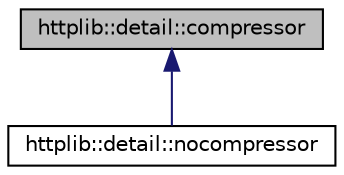 digraph "httplib::detail::compressor"
{
 // LATEX_PDF_SIZE
  edge [fontname="Helvetica",fontsize="10",labelfontname="Helvetica",labelfontsize="10"];
  node [fontname="Helvetica",fontsize="10",shape=record];
  Node1 [label="httplib::detail::compressor",height=0.2,width=0.4,color="black", fillcolor="grey75", style="filled", fontcolor="black",tooltip=" "];
  Node1 -> Node2 [dir="back",color="midnightblue",fontsize="10",style="solid",fontname="Helvetica"];
  Node2 [label="httplib::detail::nocompressor",height=0.2,width=0.4,color="black", fillcolor="white", style="filled",URL="$classhttplib_1_1detail_1_1nocompressor.html",tooltip=" "];
}

